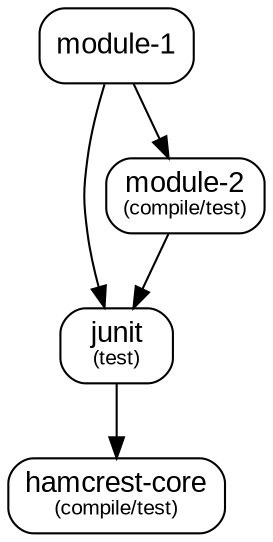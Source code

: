 digraph "merge-test" {
  node [shape="box",style="rounded",fontname="Arial",fontsize="14"]
  edge [fontsize="10",fontname="Arial"]

  // Node Definitions:
  "junit:junit"[label=<junit<font point-size="10"><br/>(test)</font>>]
  "org.hamcrest:hamcrest-core"[label=<hamcrest-core<font point-size="10"><br/>(compile/test)</font>>]
  "com.github.ferstl:module-2"[label=<module-2<font point-size="10"><br/>(compile/test)</font>>]
  "com.github.ferstl:module-1"[label=<module-1>]

  // Edge Definitions:
  "junit:junit" -> "org.hamcrest:hamcrest-core"
  "com.github.ferstl:module-2" -> "junit:junit"
  "com.github.ferstl:module-1" -> "com.github.ferstl:module-2"
  "com.github.ferstl:module-1" -> "junit:junit"
}
